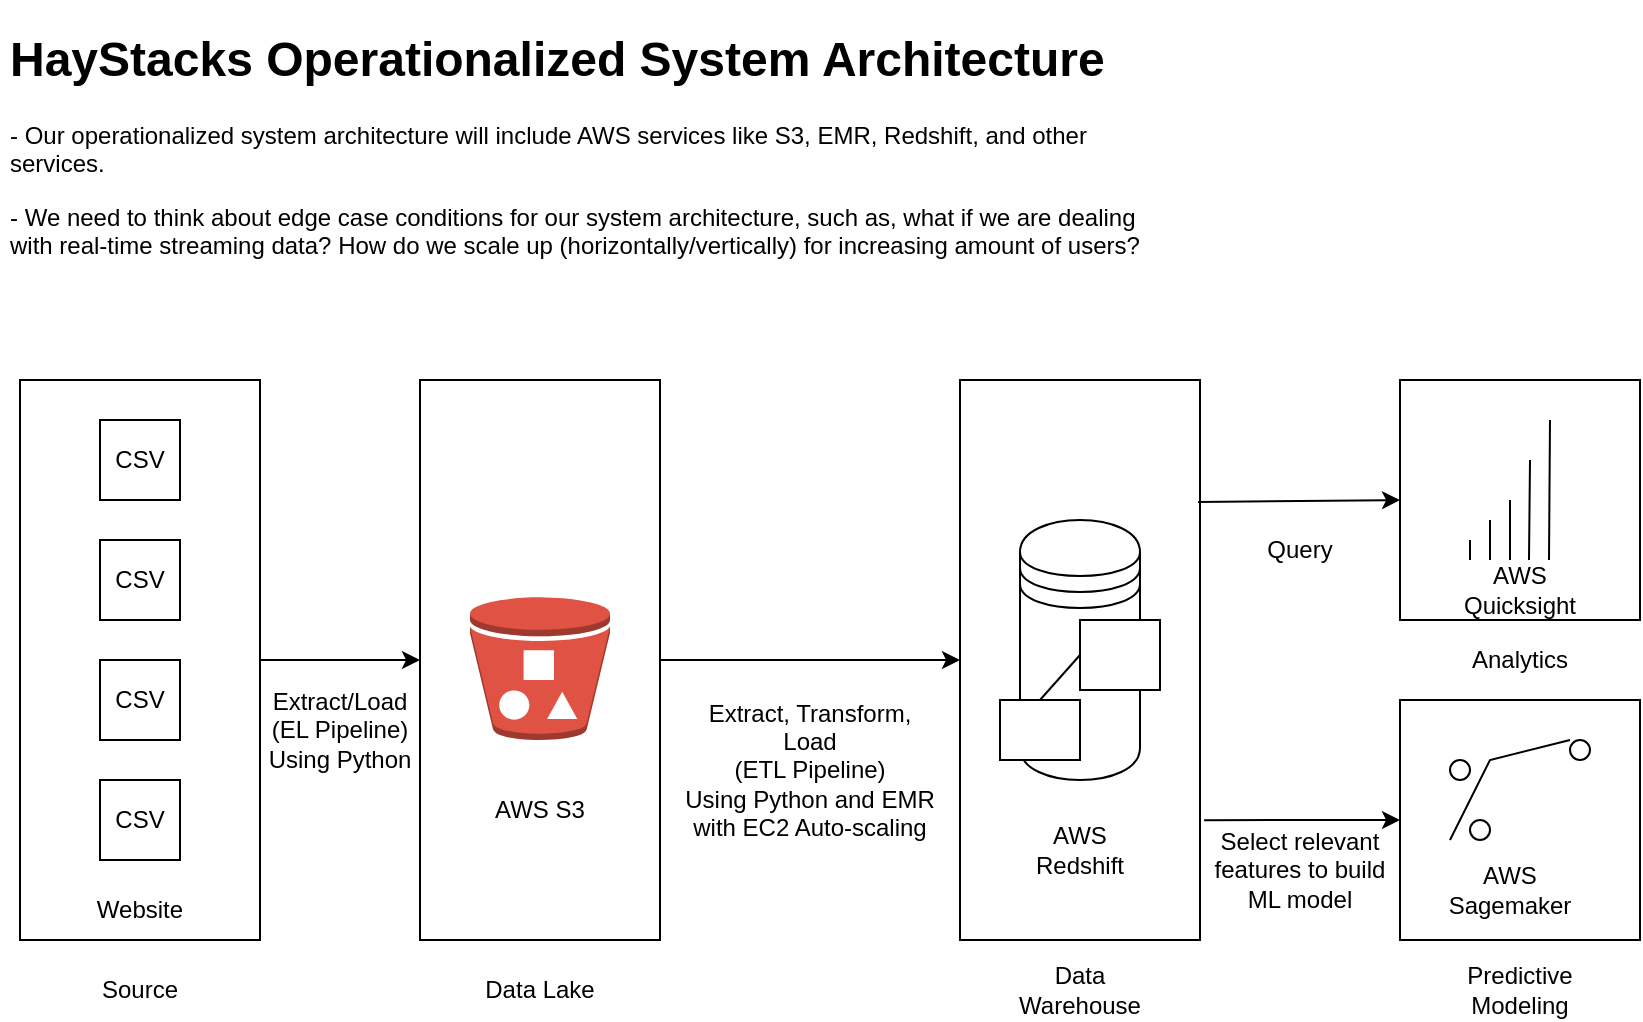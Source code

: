 <mxfile version="15.6.4" type="github">
  <diagram id="icgiSQLskEtUz7CoKG9s" name="Page-1">
    <mxGraphModel dx="1298" dy="866" grid="1" gridSize="10" guides="1" tooltips="1" connect="1" arrows="1" fold="1" page="1" pageScale="1" pageWidth="850" pageHeight="1100" math="0" shadow="0">
      <root>
        <mxCell id="0" />
        <mxCell id="1" parent="0" />
        <mxCell id="Cqt-nsCRII5KMIGJ585b-10" value="" style="rounded=0;whiteSpace=wrap;html=1;fontColor=default;strokeColor=default;fillColor=default;" vertex="1" parent="1">
          <mxGeometry x="510" y="200" width="120" height="280" as="geometry" />
        </mxCell>
        <mxCell id="Cqt-nsCRII5KMIGJ585b-43" value="" style="shape=datastore;whiteSpace=wrap;html=1;fontColor=default;strokeColor=default;fillColor=default;" vertex="1" parent="1">
          <mxGeometry x="540" y="270" width="60" height="130" as="geometry" />
        </mxCell>
        <mxCell id="Cqt-nsCRII5KMIGJ585b-11" value="" style="rounded=0;whiteSpace=wrap;html=1;fontColor=default;strokeColor=default;fillColor=default;" vertex="1" parent="1">
          <mxGeometry x="730" y="200" width="120" height="120" as="geometry" />
        </mxCell>
        <mxCell id="Cqt-nsCRII5KMIGJ585b-1" value="&lt;h1&gt;HayStacks Operationalized System Architecture&lt;/h1&gt;&lt;p&gt;- Our operationalized system architecture will include AWS services like S3, EMR, Redshift, and other services.&lt;/p&gt;&lt;p&gt;- We need to think about edge case conditions for our system architecture, such as, what if we are dealing with real-time streaming data? How do we scale up (horizontally/vertically) for increasing amount of users?&lt;/p&gt;" style="text;html=1;strokeColor=none;fillColor=none;spacing=5;spacingTop=-20;whiteSpace=wrap;overflow=hidden;rounded=0;fontColor=default;" vertex="1" parent="1">
          <mxGeometry x="30" y="20" width="590" height="120" as="geometry" />
        </mxCell>
        <mxCell id="Cqt-nsCRII5KMIGJ585b-2" value="" style="rounded=0;whiteSpace=wrap;html=1;fontColor=default;fillColor=default;strokeColor=default;" vertex="1" parent="1">
          <mxGeometry x="40" y="200" width="120" height="280" as="geometry" />
        </mxCell>
        <mxCell id="Cqt-nsCRII5KMIGJ585b-3" value="CSV" style="whiteSpace=wrap;html=1;aspect=fixed;fontColor=default;strokeColor=default;fillColor=default;" vertex="1" parent="1">
          <mxGeometry x="80" y="220" width="40" height="40" as="geometry" />
        </mxCell>
        <mxCell id="Cqt-nsCRII5KMIGJ585b-4" value="CSV" style="whiteSpace=wrap;html=1;aspect=fixed;fontColor=default;strokeColor=default;fillColor=default;" vertex="1" parent="1">
          <mxGeometry x="80" y="400" width="40" height="40" as="geometry" />
        </mxCell>
        <mxCell id="Cqt-nsCRII5KMIGJ585b-5" value="CSV" style="whiteSpace=wrap;html=1;aspect=fixed;fontColor=default;strokeColor=default;fillColor=default;" vertex="1" parent="1">
          <mxGeometry x="80" y="340" width="40" height="40" as="geometry" />
        </mxCell>
        <mxCell id="Cqt-nsCRII5KMIGJ585b-6" value="CSV" style="whiteSpace=wrap;html=1;aspect=fixed;fontColor=default;strokeColor=default;fillColor=default;" vertex="1" parent="1">
          <mxGeometry x="80" y="280" width="40" height="40" as="geometry" />
        </mxCell>
        <mxCell id="Cqt-nsCRII5KMIGJ585b-7" value="Website" style="text;html=1;strokeColor=none;fillColor=none;align=center;verticalAlign=middle;whiteSpace=wrap;rounded=0;fontColor=default;" vertex="1" parent="1">
          <mxGeometry x="70" y="450" width="60" height="30" as="geometry" />
        </mxCell>
        <mxCell id="Cqt-nsCRII5KMIGJ585b-8" value="Source" style="text;html=1;strokeColor=none;fillColor=none;align=center;verticalAlign=middle;whiteSpace=wrap;rounded=0;fontColor=default;" vertex="1" parent="1">
          <mxGeometry x="70" y="490" width="60" height="30" as="geometry" />
        </mxCell>
        <mxCell id="Cqt-nsCRII5KMIGJ585b-9" value="" style="rounded=0;whiteSpace=wrap;html=1;fontColor=default;strokeColor=default;fillColor=default;" vertex="1" parent="1">
          <mxGeometry x="240" y="200" width="120" height="280" as="geometry" />
        </mxCell>
        <mxCell id="Cqt-nsCRII5KMIGJ585b-12" value="" style="rounded=0;whiteSpace=wrap;html=1;fontColor=default;strokeColor=default;fillColor=default;" vertex="1" parent="1">
          <mxGeometry x="730" y="360" width="120" height="120" as="geometry" />
        </mxCell>
        <mxCell id="Cqt-nsCRII5KMIGJ585b-21" value="AWS Sagemaker" style="text;html=1;strokeColor=none;fillColor=none;align=center;verticalAlign=middle;whiteSpace=wrap;rounded=0;fontColor=default;" vertex="1" parent="1">
          <mxGeometry x="755" y="440" width="60" height="30" as="geometry" />
        </mxCell>
        <mxCell id="Cqt-nsCRII5KMIGJ585b-22" value="Predictive Modeling" style="text;html=1;strokeColor=none;fillColor=none;align=center;verticalAlign=middle;whiteSpace=wrap;rounded=0;fontColor=default;" vertex="1" parent="1">
          <mxGeometry x="760" y="490" width="60" height="30" as="geometry" />
        </mxCell>
        <mxCell id="Cqt-nsCRII5KMIGJ585b-29" value="AWS Quicksight" style="text;html=1;strokeColor=none;fillColor=none;align=center;verticalAlign=middle;whiteSpace=wrap;rounded=0;fontColor=default;" vertex="1" parent="1">
          <mxGeometry x="760" y="290" width="60" height="30" as="geometry" />
        </mxCell>
        <mxCell id="Cqt-nsCRII5KMIGJ585b-30" value="Analytics" style="text;html=1;strokeColor=none;fillColor=none;align=center;verticalAlign=middle;whiteSpace=wrap;rounded=0;fontColor=default;" vertex="1" parent="1">
          <mxGeometry x="760" y="325" width="60" height="30" as="geometry" />
        </mxCell>
        <mxCell id="Cqt-nsCRII5KMIGJ585b-32" value="Data Lake" style="text;html=1;strokeColor=none;fillColor=none;align=center;verticalAlign=middle;whiteSpace=wrap;rounded=0;fontColor=default;" vertex="1" parent="1">
          <mxGeometry x="270" y="490" width="60" height="30" as="geometry" />
        </mxCell>
        <mxCell id="Cqt-nsCRII5KMIGJ585b-33" value="Data Warehouse" style="text;html=1;strokeColor=none;fillColor=none;align=center;verticalAlign=middle;whiteSpace=wrap;rounded=0;fontColor=default;" vertex="1" parent="1">
          <mxGeometry x="540" y="490" width="60" height="30" as="geometry" />
        </mxCell>
        <mxCell id="Cqt-nsCRII5KMIGJ585b-38" value="" style="rounded=0;whiteSpace=wrap;html=1;fontColor=default;strokeColor=default;fillColor=default;" vertex="1" parent="1">
          <mxGeometry x="570" y="320" width="40" height="35" as="geometry" />
        </mxCell>
        <mxCell id="Cqt-nsCRII5KMIGJ585b-39" value="" style="rounded=0;whiteSpace=wrap;html=1;fontColor=default;strokeColor=default;fillColor=default;" vertex="1" parent="1">
          <mxGeometry x="530" y="360" width="40" height="30" as="geometry" />
        </mxCell>
        <mxCell id="Cqt-nsCRII5KMIGJ585b-40" value="" style="endArrow=none;html=1;rounded=0;labelBackgroundColor=default;fontColor=default;strokeColor=default;exitX=0.5;exitY=0;exitDx=0;exitDy=0;entryX=0;entryY=0.5;entryDx=0;entryDy=0;fillColor=default;" edge="1" parent="1" source="Cqt-nsCRII5KMIGJ585b-39" target="Cqt-nsCRII5KMIGJ585b-38">
          <mxGeometry width="50" height="50" relative="1" as="geometry">
            <mxPoint x="390" y="440" as="sourcePoint" />
            <mxPoint x="440" y="390" as="targetPoint" />
          </mxGeometry>
        </mxCell>
        <mxCell id="Cqt-nsCRII5KMIGJ585b-41" value="AWS Redshift" style="text;html=1;strokeColor=none;fillColor=none;align=center;verticalAlign=middle;whiteSpace=wrap;rounded=0;fontColor=default;" vertex="1" parent="1">
          <mxGeometry x="540" y="420" width="60" height="30" as="geometry" />
        </mxCell>
        <mxCell id="Cqt-nsCRII5KMIGJ585b-42" value="" style="outlineConnect=0;dashed=0;verticalLabelPosition=bottom;verticalAlign=top;align=center;html=1;shape=mxgraph.aws3.bucket_with_objects;fillColor=#E05243;gradientColor=none;fontColor=default;strokeColor=default;" vertex="1" parent="1">
          <mxGeometry x="265" y="308.5" width="70" height="71.5" as="geometry" />
        </mxCell>
        <mxCell id="Cqt-nsCRII5KMIGJ585b-45" value="AWS S3" style="text;html=1;strokeColor=none;fillColor=none;align=center;verticalAlign=middle;whiteSpace=wrap;rounded=0;fontColor=default;" vertex="1" parent="1">
          <mxGeometry x="270" y="400" width="60" height="30" as="geometry" />
        </mxCell>
        <mxCell id="Cqt-nsCRII5KMIGJ585b-46" value="" style="endArrow=classic;html=1;rounded=0;labelBackgroundColor=default;fontColor=default;strokeColor=default;exitX=1;exitY=0.5;exitDx=0;exitDy=0;entryX=0;entryY=0.5;entryDx=0;entryDy=0;" edge="1" parent="1" source="Cqt-nsCRII5KMIGJ585b-2" target="Cqt-nsCRII5KMIGJ585b-9">
          <mxGeometry width="50" height="50" relative="1" as="geometry">
            <mxPoint x="400" y="430" as="sourcePoint" />
            <mxPoint x="450" y="380" as="targetPoint" />
          </mxGeometry>
        </mxCell>
        <mxCell id="Cqt-nsCRII5KMIGJ585b-47" value="" style="endArrow=classic;html=1;rounded=0;labelBackgroundColor=default;fontColor=default;strokeColor=default;exitX=1;exitY=0.5;exitDx=0;exitDy=0;entryX=0;entryY=0.5;entryDx=0;entryDy=0;" edge="1" parent="1" source="Cqt-nsCRII5KMIGJ585b-9" target="Cqt-nsCRII5KMIGJ585b-10">
          <mxGeometry width="50" height="50" relative="1" as="geometry">
            <mxPoint x="170" y="350" as="sourcePoint" />
            <mxPoint x="250" y="350" as="targetPoint" />
          </mxGeometry>
        </mxCell>
        <mxCell id="Cqt-nsCRII5KMIGJ585b-48" value="" style="endArrow=classic;html=1;rounded=0;labelBackgroundColor=default;fontColor=default;strokeColor=default;exitX=0.992;exitY=0.218;exitDx=0;exitDy=0;entryX=0;entryY=0.5;entryDx=0;entryDy=0;exitPerimeter=0;" edge="1" parent="1" source="Cqt-nsCRII5KMIGJ585b-10" target="Cqt-nsCRII5KMIGJ585b-11">
          <mxGeometry width="50" height="50" relative="1" as="geometry">
            <mxPoint x="170" y="350" as="sourcePoint" />
            <mxPoint x="250" y="350" as="targetPoint" />
          </mxGeometry>
        </mxCell>
        <mxCell id="Cqt-nsCRII5KMIGJ585b-49" value="" style="endArrow=classic;html=1;rounded=0;labelBackgroundColor=default;fontColor=default;strokeColor=default;exitX=1.017;exitY=0.786;exitDx=0;exitDy=0;entryX=0;entryY=0.5;entryDx=0;entryDy=0;exitPerimeter=0;" edge="1" parent="1" source="Cqt-nsCRII5KMIGJ585b-10" target="Cqt-nsCRII5KMIGJ585b-12">
          <mxGeometry width="50" height="50" relative="1" as="geometry">
            <mxPoint x="649.04" y="271.04" as="sourcePoint" />
            <mxPoint x="730" y="270" as="targetPoint" />
          </mxGeometry>
        </mxCell>
        <mxCell id="Cqt-nsCRII5KMIGJ585b-50" value="Extract/Load (EL Pipeline) Using Python" style="text;html=1;strokeColor=none;fillColor=none;align=center;verticalAlign=middle;whiteSpace=wrap;rounded=0;fontColor=default;" vertex="1" parent="1">
          <mxGeometry x="160" y="360" width="80" height="30" as="geometry" />
        </mxCell>
        <mxCell id="Cqt-nsCRII5KMIGJ585b-51" value="Extract, Transform, Load &lt;br&gt;(ETL Pipeline) &lt;br&gt;Using Python and EMR with EC2 Auto-scaling" style="text;html=1;strokeColor=none;fillColor=none;align=center;verticalAlign=middle;whiteSpace=wrap;rounded=0;fontColor=default;" vertex="1" parent="1">
          <mxGeometry x="370" y="370" width="130" height="50" as="geometry" />
        </mxCell>
        <mxCell id="Cqt-nsCRII5KMIGJ585b-52" value="Query" style="text;html=1;strokeColor=none;fillColor=none;align=center;verticalAlign=middle;whiteSpace=wrap;rounded=0;fontColor=default;" vertex="1" parent="1">
          <mxGeometry x="650" y="270" width="60" height="30" as="geometry" />
        </mxCell>
        <mxCell id="Cqt-nsCRII5KMIGJ585b-53" value="Select relevant features to build ML model" style="text;html=1;strokeColor=none;fillColor=none;align=center;verticalAlign=middle;whiteSpace=wrap;rounded=0;fontColor=default;" vertex="1" parent="1">
          <mxGeometry x="630" y="430" width="100" height="30" as="geometry" />
        </mxCell>
        <mxCell id="Cqt-nsCRII5KMIGJ585b-54" value="" style="endArrow=none;html=1;rounded=0;fontColor=default;strokeColor=default;labelBackgroundColor=default;" edge="1" parent="1">
          <mxGeometry width="50" height="50" relative="1" as="geometry">
            <mxPoint x="755" y="430" as="sourcePoint" />
            <mxPoint x="815" y="380" as="targetPoint" />
            <Array as="points">
              <mxPoint x="775" y="390" />
            </Array>
          </mxGeometry>
        </mxCell>
        <mxCell id="Cqt-nsCRII5KMIGJ585b-55" value="" style="ellipse;whiteSpace=wrap;html=1;aspect=fixed;fontColor=default;strokeColor=default;fillColor=default;labelBackgroundColor=default;" vertex="1" parent="1">
          <mxGeometry x="755" y="390" width="10" height="10" as="geometry" />
        </mxCell>
        <mxCell id="Cqt-nsCRII5KMIGJ585b-56" value="" style="ellipse;whiteSpace=wrap;html=1;aspect=fixed;fontColor=default;strokeColor=default;fillColor=default;labelBackgroundColor=default;" vertex="1" parent="1">
          <mxGeometry x="815" y="380" width="10" height="10" as="geometry" />
        </mxCell>
        <mxCell id="Cqt-nsCRII5KMIGJ585b-57" value="" style="ellipse;whiteSpace=wrap;html=1;aspect=fixed;fontColor=default;strokeColor=default;fillColor=default;labelBackgroundColor=default;" vertex="1" parent="1">
          <mxGeometry x="765" y="420" width="10" height="10" as="geometry" />
        </mxCell>
        <mxCell id="Cqt-nsCRII5KMIGJ585b-58" value="" style="endArrow=none;html=1;rounded=0;labelBackgroundColor=default;fontColor=default;strokeColor=default;" edge="1" parent="1">
          <mxGeometry width="50" height="50" relative="1" as="geometry">
            <mxPoint x="765" y="290" as="sourcePoint" />
            <mxPoint x="765" y="280" as="targetPoint" />
          </mxGeometry>
        </mxCell>
        <mxCell id="Cqt-nsCRII5KMIGJ585b-59" value="" style="endArrow=none;html=1;rounded=0;labelBackgroundColor=default;fontColor=default;strokeColor=default;" edge="1" parent="1">
          <mxGeometry width="50" height="50" relative="1" as="geometry">
            <mxPoint x="775" y="290" as="sourcePoint" />
            <mxPoint x="775" y="270" as="targetPoint" />
          </mxGeometry>
        </mxCell>
        <mxCell id="Cqt-nsCRII5KMIGJ585b-60" value="" style="endArrow=none;html=1;rounded=0;labelBackgroundColor=default;fontColor=default;strokeColor=default;" edge="1" parent="1">
          <mxGeometry width="50" height="50" relative="1" as="geometry">
            <mxPoint x="785" y="290" as="sourcePoint" />
            <mxPoint x="785" y="260" as="targetPoint" />
          </mxGeometry>
        </mxCell>
        <mxCell id="Cqt-nsCRII5KMIGJ585b-61" value="" style="endArrow=none;html=1;rounded=0;labelBackgroundColor=default;fontColor=default;strokeColor=default;" edge="1" parent="1">
          <mxGeometry width="50" height="50" relative="1" as="geometry">
            <mxPoint x="794.5" y="290" as="sourcePoint" />
            <mxPoint x="795" y="240" as="targetPoint" />
          </mxGeometry>
        </mxCell>
        <mxCell id="Cqt-nsCRII5KMIGJ585b-62" value="" style="endArrow=none;html=1;rounded=0;labelBackgroundColor=default;fontColor=default;strokeColor=default;" edge="1" parent="1">
          <mxGeometry width="50" height="50" relative="1" as="geometry">
            <mxPoint x="804.5" y="290" as="sourcePoint" />
            <mxPoint x="805" y="220" as="targetPoint" />
          </mxGeometry>
        </mxCell>
      </root>
    </mxGraphModel>
  </diagram>
</mxfile>
